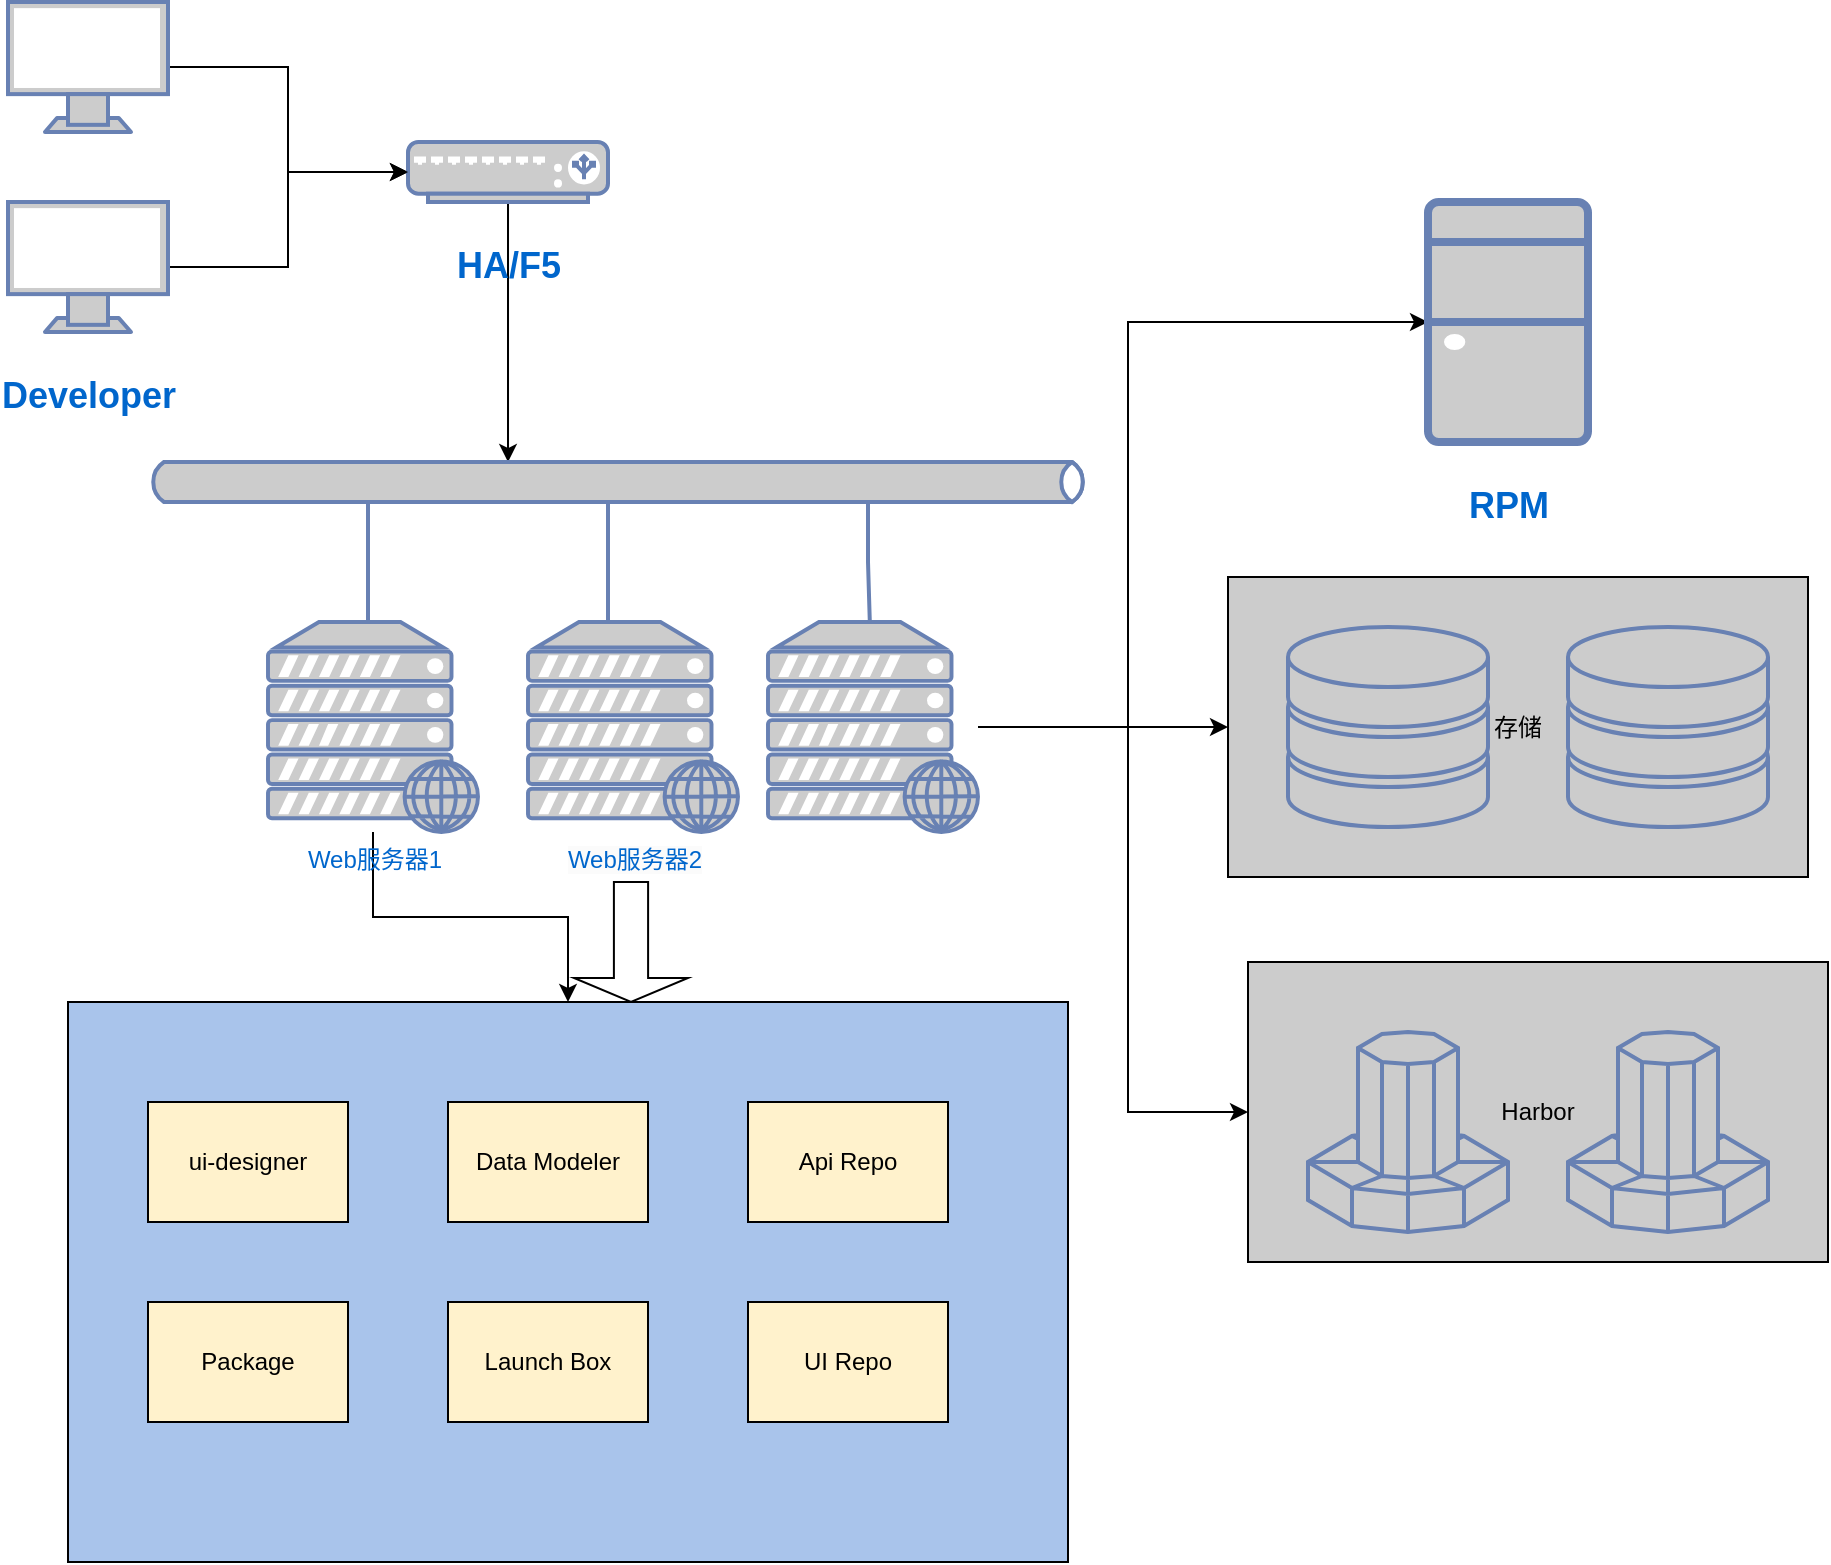 <mxfile version="20.8.5" type="github">
  <diagram name="Page-1" id="55a83fd1-7818-8e21-69c5-c3457e3827bb">
    <mxGraphModel dx="1687" dy="899" grid="1" gridSize="10" guides="1" tooltips="1" connect="1" arrows="1" fold="1" page="1" pageScale="1" pageWidth="1100" pageHeight="850" background="none" math="0" shadow="0">
      <root>
        <mxCell id="0" />
        <mxCell id="1" parent="0" />
        <mxCell id="vt2SysgIoeSXbtuItaQj-49" value="Harbor" style="rounded=0;whiteSpace=wrap;html=1;fillColor=#CCCCCC;" vertex="1" parent="1">
          <mxGeometry x="740" y="510" width="290" height="150" as="geometry" />
        </mxCell>
        <mxCell id="vt2SysgIoeSXbtuItaQj-46" value="存储" style="rounded=0;whiteSpace=wrap;html=1;fillColor=#CCCCCC;" vertex="1" parent="1">
          <mxGeometry x="730" y="317.5" width="290" height="150" as="geometry" />
        </mxCell>
        <mxCell id="vt2SysgIoeSXbtuItaQj-5" style="edgeStyle=orthogonalEdgeStyle;rounded=0;orthogonalLoop=1;jettySize=auto;html=1;entryX=0;entryY=0.5;entryDx=0;entryDy=0;entryPerimeter=0;" edge="1" parent="1" source="vt2SysgIoeSXbtuItaQj-2" target="vt2SysgIoeSXbtuItaQj-3">
          <mxGeometry relative="1" as="geometry" />
        </mxCell>
        <mxCell id="vt2SysgIoeSXbtuItaQj-2" value="&lt;h2&gt;Developer&lt;/h2&gt;" style="fontColor=#0066CC;verticalAlign=top;verticalLabelPosition=bottom;labelPosition=center;align=center;html=1;outlineConnect=0;fillColor=#CCCCCC;strokeColor=#6881B3;gradientColor=none;gradientDirection=north;strokeWidth=2;shape=mxgraph.networks.monitor;" vertex="1" parent="1">
          <mxGeometry x="120" y="130" width="80" height="65" as="geometry" />
        </mxCell>
        <mxCell id="vt2SysgIoeSXbtuItaQj-26" style="edgeStyle=orthogonalEdgeStyle;rounded=0;orthogonalLoop=1;jettySize=auto;html=1;entryX=0.383;entryY=0;entryDx=0;entryDy=0;entryPerimeter=0;" edge="1" parent="1" source="vt2SysgIoeSXbtuItaQj-3" target="vt2SysgIoeSXbtuItaQj-15">
          <mxGeometry relative="1" as="geometry" />
        </mxCell>
        <mxCell id="vt2SysgIoeSXbtuItaQj-3" value="&lt;h2&gt;HA/F5&lt;/h2&gt;" style="fontColor=#0066CC;verticalAlign=top;verticalLabelPosition=bottom;labelPosition=center;align=center;html=1;outlineConnect=0;fillColor=#CCCCCC;strokeColor=#6881B3;gradientColor=none;gradientDirection=north;strokeWidth=2;shape=mxgraph.networks.load_balancer;" vertex="1" parent="1">
          <mxGeometry x="320" y="100" width="100" height="30" as="geometry" />
        </mxCell>
        <mxCell id="vt2SysgIoeSXbtuItaQj-7" style="edgeStyle=orthogonalEdgeStyle;rounded=0;orthogonalLoop=1;jettySize=auto;html=1;entryX=0;entryY=0.5;entryDx=0;entryDy=0;entryPerimeter=0;" edge="1" parent="1" source="vt2SysgIoeSXbtuItaQj-6" target="vt2SysgIoeSXbtuItaQj-3">
          <mxGeometry relative="1" as="geometry" />
        </mxCell>
        <mxCell id="vt2SysgIoeSXbtuItaQj-6" value="" style="fontColor=#0066CC;verticalAlign=top;verticalLabelPosition=bottom;labelPosition=center;align=center;html=1;outlineConnect=0;fillColor=#CCCCCC;strokeColor=#6881B3;gradientColor=none;gradientDirection=north;strokeWidth=2;shape=mxgraph.networks.monitor;" vertex="1" parent="1">
          <mxGeometry x="120" y="30" width="80" height="65" as="geometry" />
        </mxCell>
        <mxCell id="vt2SysgIoeSXbtuItaQj-56" value="" style="edgeStyle=orthogonalEdgeStyle;rounded=0;orthogonalLoop=1;jettySize=auto;html=1;" edge="1" parent="1" source="vt2SysgIoeSXbtuItaQj-11" target="vt2SysgIoeSXbtuItaQj-33">
          <mxGeometry relative="1" as="geometry" />
        </mxCell>
        <mxCell id="vt2SysgIoeSXbtuItaQj-11" value="Web服务器1" style="fontColor=#0066CC;verticalAlign=top;verticalLabelPosition=bottom;labelPosition=center;align=center;html=1;outlineConnect=0;fillColor=#CCCCCC;strokeColor=#6881B3;gradientColor=none;gradientDirection=north;strokeWidth=2;shape=mxgraph.networks.web_server;" vertex="1" parent="1">
          <mxGeometry x="250" y="340" width="105" height="105" as="geometry" />
        </mxCell>
        <mxCell id="vt2SysgIoeSXbtuItaQj-12" value="&lt;span style=&quot;color: rgb(0, 102, 204); font-family: Helvetica; font-size: 12px; font-style: normal; font-variant-ligatures: normal; font-variant-caps: normal; font-weight: 400; letter-spacing: normal; orphans: 2; text-align: center; text-indent: 0px; text-transform: none; widows: 2; word-spacing: 0px; -webkit-text-stroke-width: 0px; background-color: rgb(251, 251, 251); text-decoration-thickness: initial; text-decoration-style: initial; text-decoration-color: initial; float: none; display: inline !important;&quot;&gt;Web服务器2&lt;/span&gt;" style="fontColor=#0066CC;verticalAlign=top;verticalLabelPosition=bottom;labelPosition=center;align=center;html=1;outlineConnect=0;fillColor=#CCCCCC;strokeColor=#6881B3;gradientColor=none;gradientDirection=north;strokeWidth=2;shape=mxgraph.networks.web_server;" vertex="1" parent="1">
          <mxGeometry x="380" y="340" width="105" height="105" as="geometry" />
        </mxCell>
        <mxCell id="vt2SysgIoeSXbtuItaQj-52" style="edgeStyle=orthogonalEdgeStyle;rounded=0;orthogonalLoop=1;jettySize=auto;html=1;entryX=0;entryY=0.5;entryDx=0;entryDy=0;" edge="1" parent="1" source="vt2SysgIoeSXbtuItaQj-13" target="vt2SysgIoeSXbtuItaQj-46">
          <mxGeometry relative="1" as="geometry">
            <Array as="points">
              <mxPoint x="670" y="393" />
              <mxPoint x="730" y="393" />
            </Array>
          </mxGeometry>
        </mxCell>
        <mxCell id="vt2SysgIoeSXbtuItaQj-54" style="edgeStyle=orthogonalEdgeStyle;rounded=0;orthogonalLoop=1;jettySize=auto;html=1;entryX=0;entryY=0.5;entryDx=0;entryDy=0;entryPerimeter=0;" edge="1" parent="1" source="vt2SysgIoeSXbtuItaQj-13" target="vt2SysgIoeSXbtuItaQj-50">
          <mxGeometry relative="1" as="geometry">
            <Array as="points">
              <mxPoint x="680" y="393" />
              <mxPoint x="680" y="190" />
            </Array>
          </mxGeometry>
        </mxCell>
        <mxCell id="vt2SysgIoeSXbtuItaQj-55" style="edgeStyle=orthogonalEdgeStyle;rounded=0;orthogonalLoop=1;jettySize=auto;html=1;entryX=0;entryY=0.5;entryDx=0;entryDy=0;" edge="1" parent="1" source="vt2SysgIoeSXbtuItaQj-13" target="vt2SysgIoeSXbtuItaQj-49">
          <mxGeometry relative="1" as="geometry">
            <Array as="points">
              <mxPoint x="680" y="392" />
              <mxPoint x="680" y="585" />
            </Array>
          </mxGeometry>
        </mxCell>
        <mxCell id="vt2SysgIoeSXbtuItaQj-13" value="" style="fontColor=#0066CC;verticalAlign=top;verticalLabelPosition=bottom;labelPosition=center;align=center;html=1;outlineConnect=0;fillColor=#CCCCCC;strokeColor=#6881B3;gradientColor=none;gradientDirection=north;strokeWidth=2;shape=mxgraph.networks.web_server;" vertex="1" parent="1">
          <mxGeometry x="500" y="340" width="105" height="105" as="geometry" />
        </mxCell>
        <mxCell id="vt2SysgIoeSXbtuItaQj-15" value="" style="html=1;fillColor=#CCCCCC;strokeColor=#6881B3;gradientColor=none;gradientDirection=north;strokeWidth=2;shape=mxgraph.networks.bus;gradientColor=none;gradientDirection=north;fontColor=#ffffff;perimeter=backbonePerimeter;backboneSize=20;" vertex="1" parent="1">
          <mxGeometry x="190" y="260" width="470" height="20" as="geometry" />
        </mxCell>
        <mxCell id="vt2SysgIoeSXbtuItaQj-20" value="" style="strokeColor=#6881B3;edgeStyle=none;rounded=0;endArrow=none;html=1;strokeWidth=2;" edge="1" target="vt2SysgIoeSXbtuItaQj-15" parent="1">
          <mxGeometry relative="1" as="geometry">
            <mxPoint x="300" y="340" as="sourcePoint" />
          </mxGeometry>
        </mxCell>
        <mxCell id="vt2SysgIoeSXbtuItaQj-22" value="" style="strokeColor=#6881B3;edgeStyle=none;rounded=0;endArrow=none;html=1;strokeWidth=2;" edge="1" target="vt2SysgIoeSXbtuItaQj-15" parent="1">
          <mxGeometry relative="1" as="geometry">
            <mxPoint x="420" y="340" as="sourcePoint" />
          </mxGeometry>
        </mxCell>
        <mxCell id="vt2SysgIoeSXbtuItaQj-23" value="" style="strokeColor=#6881B3;edgeStyle=none;rounded=0;endArrow=none;html=1;strokeWidth=2;" edge="1" target="vt2SysgIoeSXbtuItaQj-15" parent="1" source="vt2SysgIoeSXbtuItaQj-13">
          <mxGeometry relative="1" as="geometry">
            <mxPoint x="480" y="340" as="sourcePoint" />
            <Array as="points">
              <mxPoint x="550" y="310" />
            </Array>
          </mxGeometry>
        </mxCell>
        <mxCell id="vt2SysgIoeSXbtuItaQj-33" value="" style="rounded=0;whiteSpace=wrap;html=1;fillColor=#A9C4EB;" vertex="1" parent="1">
          <mxGeometry x="150" y="530" width="500" height="280" as="geometry" />
        </mxCell>
        <mxCell id="vt2SysgIoeSXbtuItaQj-34" value="ui-designer" style="rounded=0;whiteSpace=wrap;html=1;fillColor=#FFF2CC;" vertex="1" parent="1">
          <mxGeometry x="190" y="580" width="100" height="60" as="geometry" />
        </mxCell>
        <mxCell id="vt2SysgIoeSXbtuItaQj-36" value="Data Modeler" style="rounded=0;whiteSpace=wrap;html=1;fillColor=#FFF2CC;" vertex="1" parent="1">
          <mxGeometry x="340" y="580" width="100" height="60" as="geometry" />
        </mxCell>
        <mxCell id="vt2SysgIoeSXbtuItaQj-37" value="Api Repo" style="rounded=0;whiteSpace=wrap;html=1;fillColor=#FFF2CC;" vertex="1" parent="1">
          <mxGeometry x="490" y="580" width="100" height="60" as="geometry" />
        </mxCell>
        <mxCell id="vt2SysgIoeSXbtuItaQj-38" value="UI Repo" style="rounded=0;whiteSpace=wrap;html=1;fillColor=#FFF2CC;" vertex="1" parent="1">
          <mxGeometry x="490" y="680" width="100" height="60" as="geometry" />
        </mxCell>
        <mxCell id="vt2SysgIoeSXbtuItaQj-39" value="Package" style="rounded=0;whiteSpace=wrap;html=1;fillColor=#FFF2CC;" vertex="1" parent="1">
          <mxGeometry x="190" y="680" width="100" height="60" as="geometry" />
        </mxCell>
        <mxCell id="vt2SysgIoeSXbtuItaQj-40" value="Launch Box" style="rounded=0;whiteSpace=wrap;html=1;fillColor=#FFF2CC;" vertex="1" parent="1">
          <mxGeometry x="340" y="680" width="100" height="60" as="geometry" />
        </mxCell>
        <mxCell id="vt2SysgIoeSXbtuItaQj-43" value="" style="shape=singleArrow;direction=south;whiteSpace=wrap;html=1;" vertex="1" parent="1">
          <mxGeometry x="403" y="470" width="57" height="60" as="geometry" />
        </mxCell>
        <mxCell id="vt2SysgIoeSXbtuItaQj-44" value="" style="fontColor=#0066CC;verticalAlign=top;verticalLabelPosition=bottom;labelPosition=center;align=center;html=1;outlineConnect=0;fillColor=#CCCCCC;strokeColor=#6881B3;gradientColor=none;gradientDirection=north;strokeWidth=2;shape=mxgraph.networks.storage;" vertex="1" parent="1">
          <mxGeometry x="760" y="342.5" width="100" height="100" as="geometry" />
        </mxCell>
        <mxCell id="vt2SysgIoeSXbtuItaQj-45" value="" style="fontColor=#0066CC;verticalAlign=top;verticalLabelPosition=bottom;labelPosition=center;align=center;html=1;outlineConnect=0;fillColor=#CCCCCC;strokeColor=#6881B3;gradientColor=none;gradientDirection=north;strokeWidth=2;shape=mxgraph.networks.storage;" vertex="1" parent="1">
          <mxGeometry x="900" y="342.5" width="100" height="100" as="geometry" />
        </mxCell>
        <mxCell id="vt2SysgIoeSXbtuItaQj-47" value="" style="fontColor=#0066CC;verticalAlign=top;verticalLabelPosition=bottom;labelPosition=center;align=center;html=1;outlineConnect=0;fillColor=#CCCCCC;strokeColor=#6881B3;gradientColor=none;gradientDirection=north;strokeWidth=2;shape=mxgraph.networks.supercomputer;" vertex="1" parent="1">
          <mxGeometry x="770" y="545" width="100" height="100" as="geometry" />
        </mxCell>
        <mxCell id="vt2SysgIoeSXbtuItaQj-48" value="" style="fontColor=#0066CC;verticalAlign=top;verticalLabelPosition=bottom;labelPosition=center;align=center;html=1;outlineConnect=0;fillColor=#CCCCCC;strokeColor=#6881B3;gradientColor=none;gradientDirection=north;strokeWidth=2;shape=mxgraph.networks.supercomputer;" vertex="1" parent="1">
          <mxGeometry x="900" y="545" width="100" height="100" as="geometry" />
        </mxCell>
        <mxCell id="vt2SysgIoeSXbtuItaQj-50" value="&lt;h2&gt;RPM&lt;/h2&gt;" style="fontColor=#0066CC;verticalAlign=top;verticalLabelPosition=bottom;labelPosition=center;align=center;html=1;outlineConnect=0;fillColor=#CCCCCC;strokeColor=#6881B3;gradientColor=none;gradientDirection=north;strokeWidth=2;shape=mxgraph.networks.desktop_pc;" vertex="1" parent="1">
          <mxGeometry x="830" y="130" width="80" height="120" as="geometry" />
        </mxCell>
      </root>
    </mxGraphModel>
  </diagram>
</mxfile>
